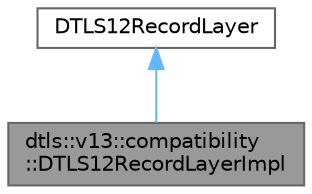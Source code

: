 digraph "dtls::v13::compatibility::DTLS12RecordLayerImpl"
{
 // LATEX_PDF_SIZE
  bgcolor="transparent";
  edge [fontname=Helvetica,fontsize=10,labelfontname=Helvetica,labelfontsize=10];
  node [fontname=Helvetica,fontsize=10,shape=box,height=0.2,width=0.4];
  Node1 [id="Node000001",label="dtls::v13::compatibility\l::DTLS12RecordLayerImpl",height=0.2,width=0.4,color="gray40", fillcolor="grey60", style="filled", fontcolor="black",tooltip="Implementation of DTLS 1.2 record layer."];
  Node2 -> Node1 [id="edge1_Node000001_Node000002",dir="back",color="steelblue1",style="solid",tooltip=" "];
  Node2 [id="Node000002",label="DTLS12RecordLayer",height=0.2,width=0.4,color="gray40", fillcolor="white", style="filled",tooltip=" "];
}
